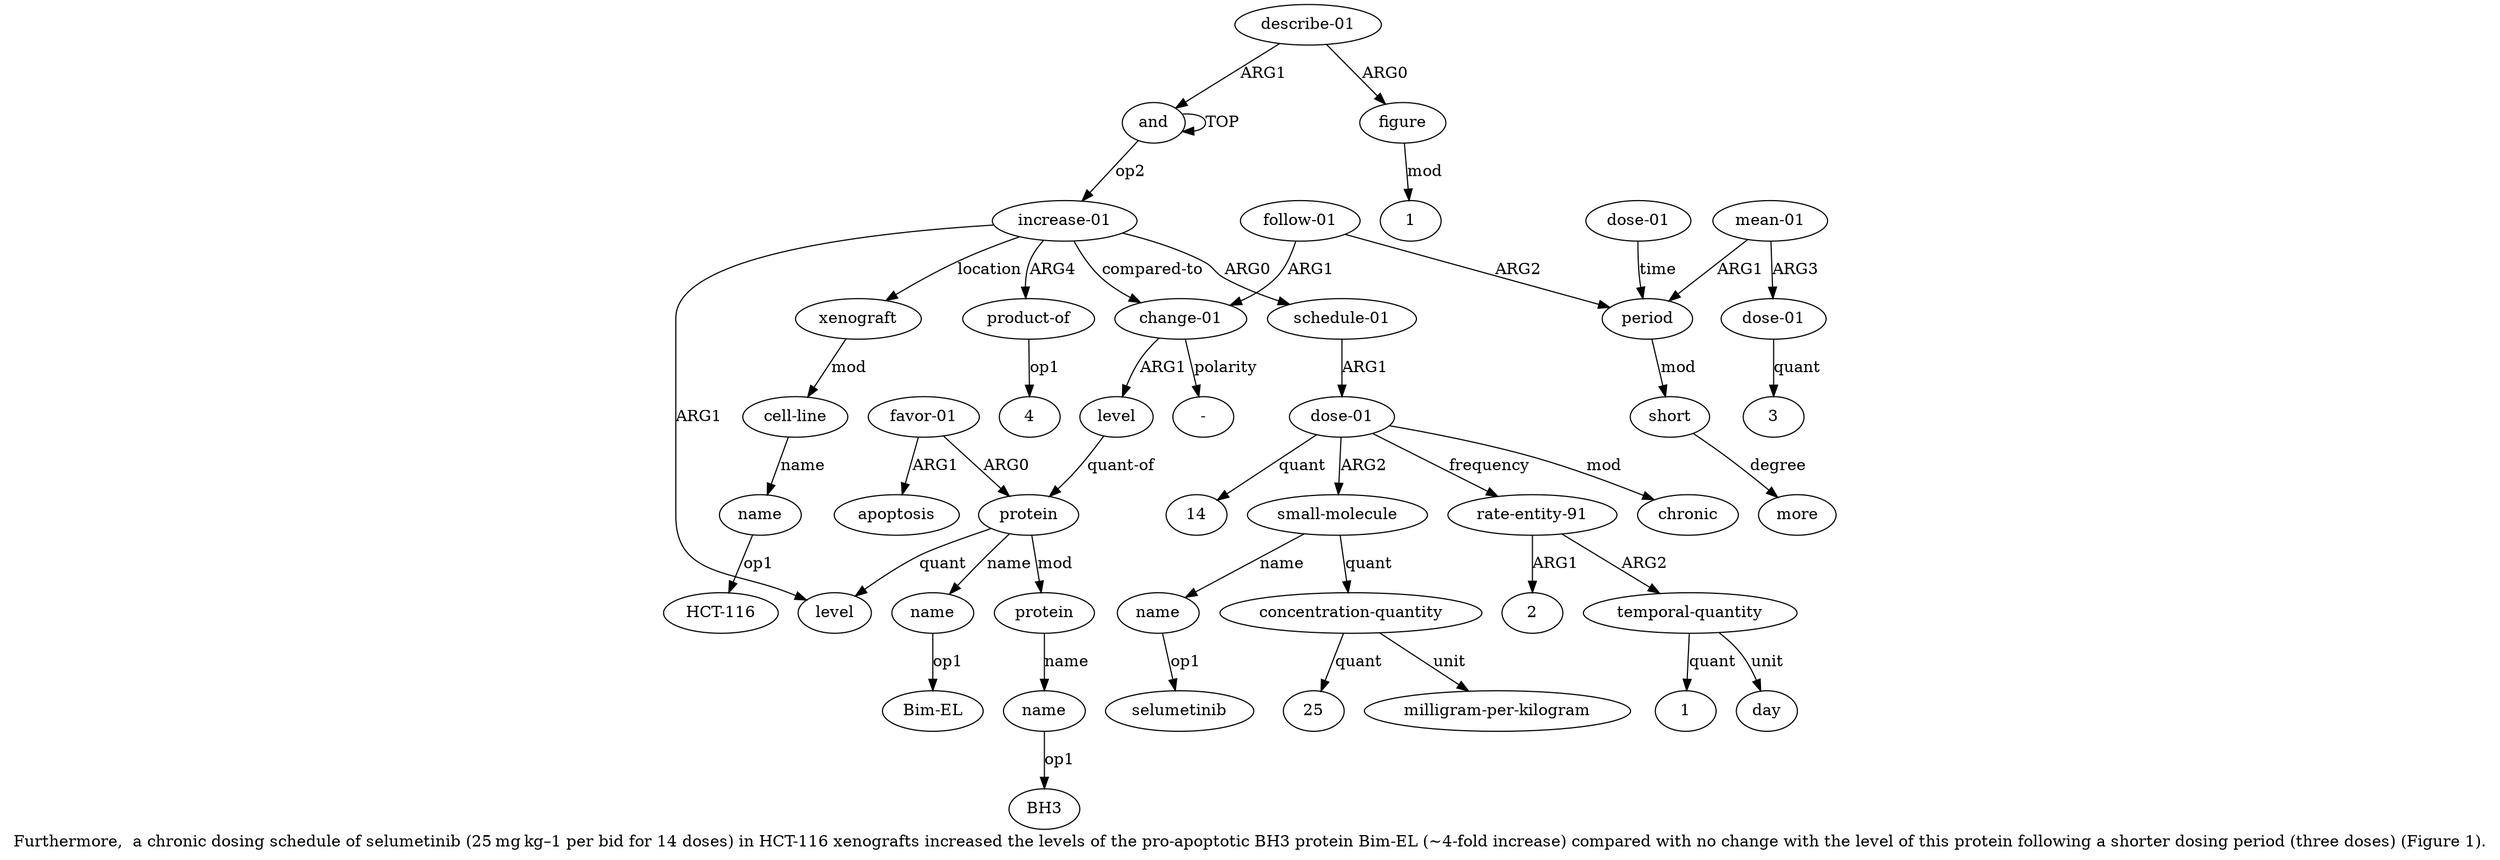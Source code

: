 digraph  {
	graph [label="Furthermore,  a chronic dosing schedule of selumetinib (25 mg kg–1 per bid for 14 doses) in HCT-116 xenografts increased the \
levels of the pro-apoptotic BH3 protein Bim-EL (∼4-fold increase) compared with no change with the level of this protein following \
a shorter dosing period (three doses) (Figure 1)."];
	node [label="\N"];
	a20	 [color=black,
		gold_ind=20,
		gold_label="change-01",
		label="change-01",
		test_ind=20,
		test_label="change-01"];
	a21	 [color=black,
		gold_ind=21,
		gold_label=level,
		label=level,
		test_ind=21,
		test_label=level];
	a20 -> a21 [key=0,
	color=black,
	gold_label=ARG1,
	label=ARG1,
	test_label=ARG1];
"a20 -" [color=black,
	gold_ind=-1,
	gold_label="-",
	label="-",
	test_ind=-1,
	test_label="-"];
a20 -> "a20 -" [key=0,
color=black,
gold_label=polarity,
label=polarity,
test_label=polarity];
a13 [color=black,
gold_ind=13,
gold_label=protein,
label=protein,
test_ind=13,
test_label=protein];
a21 -> a13 [key=0,
color=black,
gold_label="quant-of",
label="quant-of",
test_label="quant-of"];
a22 [color=black,
gold_ind=22,
gold_label="follow-01",
label="follow-01",
test_ind=22,
test_label="follow-01"];
a22 -> a20 [key=0,
color=black,
gold_label=ARG1,
label=ARG1,
test_label=ARG1];
a23 [color=black,
gold_ind=23,
gold_label=period,
label=period,
test_ind=23,
test_label=period];
a22 -> a23 [key=0,
color=black,
gold_label=ARG2,
label=ARG2,
test_label=ARG2];
a25 [color=black,
gold_ind=25,
gold_label=short,
label=short,
test_ind=25,
test_label=short];
a23 -> a25 [key=0,
color=black,
gold_label=mod,
label=mod,
test_label=mod];
a24 [color=black,
gold_ind=24,
gold_label="dose-01",
label="dose-01",
test_ind=24,
test_label="dose-01"];
a24 -> a23 [key=0,
color=black,
gold_label=time,
label=time,
test_label=time];
a26 [color=black,
gold_ind=26,
gold_label=more,
label=more,
test_ind=26,
test_label=more];
a25 -> a26 [key=0,
color=black,
gold_label=degree,
label=degree,
test_label=degree];
a27 [color=black,
gold_ind=27,
gold_label="mean-01",
label="mean-01",
test_ind=27,
test_label="mean-01"];
a27 -> a23 [key=0,
color=black,
gold_label=ARG1,
label=ARG1,
test_label=ARG1];
a28 [color=black,
gold_ind=28,
gold_label="dose-01",
label="dose-01",
test_ind=28,
test_label="dose-01"];
a27 -> a28 [key=0,
color=black,
gold_label=ARG3,
label=ARG3,
test_label=ARG3];
"a28 3" [color=black,
gold_ind=-1,
gold_label=3,
label=3,
test_ind=-1,
test_label=3];
a28 -> "a28 3" [key=0,
color=black,
gold_label=quant,
label=quant,
test_label=quant];
a29 [color=black,
gold_ind=29,
gold_label=xenograft,
label=xenograft,
test_ind=29,
test_label=xenograft];
a30 [color=black,
gold_ind=30,
gold_label="cell-line",
label="cell-line",
test_ind=30,
test_label="cell-line"];
a29 -> a30 [key=0,
color=black,
gold_label=mod,
label=mod,
test_label=mod];
a31 [color=black,
gold_ind=31,
gold_label=name,
label=name,
test_ind=31,
test_label=name];
"a31 HCT-116" [color=black,
gold_ind=-1,
gold_label="HCT-116",
label="HCT-116",
test_ind=-1,
test_label="HCT-116"];
a31 -> "a31 HCT-116" [key=0,
color=black,
gold_label=op1,
label=op1,
test_label=op1];
"a33 1" [color=black,
gold_ind=-1,
gold_label=1,
label=1,
test_ind=-1,
test_label=1];
a30 -> a31 [key=0,
color=black,
gold_label=name,
label=name,
test_label=name];
a33 [color=black,
gold_ind=33,
gold_label=figure,
label=figure,
test_ind=33,
test_label=figure];
a33 -> "a33 1" [key=0,
color=black,
gold_label=mod,
label=mod,
test_label=mod];
"a3 14" [color=black,
gold_ind=-1,
gold_label=14,
label=14,
test_ind=-1,
test_label=14];
"a9 2" [color=black,
gold_ind=-1,
gold_label=2,
label=2,
test_ind=-1,
test_label=2];
a32 [color=black,
gold_ind=32,
gold_label="describe-01",
label="describe-01",
test_ind=32,
test_label="describe-01"];
a32 -> a33 [key=0,
color=black,
gold_label=ARG0,
label=ARG0,
test_label=ARG0];
a0 [color=black,
gold_ind=0,
gold_label=and,
label=and,
test_ind=0,
test_label=and];
a32 -> a0 [key=0,
color=black,
gold_label=ARG1,
label=ARG1,
test_label=ARG1];
a15 [color=black,
gold_ind=15,
gold_label="favor-01",
label="favor-01",
test_ind=15,
test_label="favor-01"];
a16 [color=black,
gold_ind=16,
gold_label=apoptosis,
label=apoptosis,
test_ind=16,
test_label=apoptosis];
a15 -> a16 [key=0,
color=black,
gold_label=ARG1,
label=ARG1,
test_label=ARG1];
a15 -> a13 [key=0,
color=black,
gold_label=ARG0,
label=ARG0,
test_label=ARG0];
a14 [color=black,
gold_ind=14,
gold_label=name,
label=name,
test_ind=14,
test_label=name];
"a14 Bim-EL" [color=black,
gold_ind=-1,
gold_label="Bim-EL",
label="Bim-EL",
test_ind=-1,
test_label="Bim-EL"];
a14 -> "a14 Bim-EL" [key=0,
color=black,
gold_label=op1,
label=op1,
test_label=op1];
a17 [color=black,
gold_ind=17,
gold_label=protein,
label=protein,
test_ind=17,
test_label=protein];
a18 [color=black,
gold_ind=18,
gold_label=name,
label=name,
test_ind=18,
test_label=name];
a17 -> a18 [key=0,
color=black,
gold_label=name,
label=name,
test_label=name];
a11 [color=black,
gold_ind=11,
gold_label=day,
label=day,
test_ind=11,
test_label=day];
a10 [color=black,
gold_ind=10,
gold_label="temporal-quantity",
label="temporal-quantity",
test_ind=10,
test_label="temporal-quantity"];
a10 -> a11 [key=0,
color=black,
gold_label=unit,
label=unit,
test_label=unit];
"a10 1" [color=black,
gold_ind=-1,
gold_label=1,
label=1,
test_ind=-1,
test_label=1];
a10 -> "a10 1" [key=0,
color=black,
gold_label=quant,
label=quant,
test_label=quant];
a13 -> a14 [key=0,
color=black,
gold_label=name,
label=name,
test_label=name];
a13 -> a17 [key=0,
color=black,
gold_label=mod,
label=mod,
test_label=mod];
a12 [color=black,
gold_ind=12,
gold_label=level,
label=level,
test_ind=12,
test_label=level];
a13 -> a12 [key=0,
color=black,
gold_label=quant,
label=quant,
test_label=quant];
a19 [color=black,
gold_ind=19,
gold_label="product-of",
label="product-of",
test_ind=19,
test_label="product-of"];
"a19 4" [color=black,
gold_ind=-1,
gold_label=4,
label=4,
test_ind=-1,
test_label=4];
a19 -> "a19 4" [key=0,
color=black,
gold_label=op1,
label=op1,
test_label=op1];
"a18 BH3" [color=black,
gold_ind=-1,
gold_label=BH3,
label=BH3,
test_ind=-1,
test_label=BH3];
a18 -> "a18 BH3" [key=0,
color=black,
gold_label=op1,
label=op1,
test_label=op1];
a1 [color=black,
gold_ind=1,
gold_label="increase-01",
label="increase-01",
test_ind=1,
test_label="increase-01"];
a1 -> a20 [key=0,
color=black,
gold_label="compared-to",
label="compared-to",
test_label="compared-to"];
a1 -> a29 [key=0,
color=black,
gold_label=location,
label=location,
test_label=location];
a1 -> a12 [key=0,
color=black,
gold_label=ARG1,
label=ARG1,
test_label=ARG1];
a1 -> a19 [key=0,
color=black,
gold_label=ARG4,
label=ARG4,
test_label=ARG4];
a2 [color=black,
gold_ind=2,
gold_label="schedule-01",
label="schedule-01",
test_ind=2,
test_label="schedule-01"];
a1 -> a2 [key=0,
color=black,
gold_label=ARG0,
label=ARG0,
test_label=ARG0];
a0 -> a1 [key=0,
color=black,
gold_label=op2,
label=op2,
test_label=op2];
a0 -> a0 [key=0,
color=black,
gold_label=TOP,
label=TOP,
test_label=TOP];
a3 [color=black,
gold_ind=3,
gold_label="dose-01",
label="dose-01",
test_ind=3,
test_label="dose-01"];
a3 -> "a3 14" [key=0,
color=black,
gold_label=quant,
label=quant,
test_label=quant];
a4 [color=black,
gold_ind=4,
gold_label="small-molecule",
label="small-molecule",
test_ind=4,
test_label="small-molecule"];
a3 -> a4 [key=0,
color=black,
gold_label=ARG2,
label=ARG2,
test_label=ARG2];
a9 [color=black,
gold_ind=9,
gold_label="rate-entity-91",
label="rate-entity-91",
test_ind=9,
test_label="rate-entity-91"];
a3 -> a9 [key=0,
color=black,
gold_label=frequency,
label=frequency,
test_label=frequency];
a8 [color=black,
gold_ind=8,
gold_label=chronic,
label=chronic,
test_ind=8,
test_label=chronic];
a3 -> a8 [key=0,
color=black,
gold_label=mod,
label=mod,
test_label=mod];
a2 -> a3 [key=0,
color=black,
gold_label=ARG1,
label=ARG1,
test_label=ARG1];
a5 [color=black,
gold_ind=5,
gold_label=name,
label=name,
test_ind=5,
test_label=name];
"a5 selumetinib" [color=black,
gold_ind=-1,
gold_label=selumetinib,
label=selumetinib,
test_ind=-1,
test_label=selumetinib];
a5 -> "a5 selumetinib" [key=0,
color=black,
gold_label=op1,
label=op1,
test_label=op1];
a4 -> a5 [key=0,
color=black,
gold_label=name,
label=name,
test_label=name];
a6 [color=black,
gold_ind=6,
gold_label="concentration-quantity",
label="concentration-quantity",
test_ind=6,
test_label="concentration-quantity"];
a4 -> a6 [key=0,
color=black,
gold_label=quant,
label=quant,
test_label=quant];
a7 [color=black,
gold_ind=7,
gold_label="milligram-per-kilogram",
label="milligram-per-kilogram",
test_ind=7,
test_label="milligram-per-kilogram"];
a6 -> a7 [key=0,
color=black,
gold_label=unit,
label=unit,
test_label=unit];
"a6 25" [color=black,
gold_ind=-1,
gold_label=25,
label=25,
test_ind=-1,
test_label=25];
a6 -> "a6 25" [key=0,
color=black,
gold_label=quant,
label=quant,
test_label=quant];
a9 -> "a9 2" [key=0,
color=black,
gold_label=ARG1,
label=ARG1,
test_label=ARG1];
a9 -> a10 [key=0,
color=black,
gold_label=ARG2,
label=ARG2,
test_label=ARG2];
}
